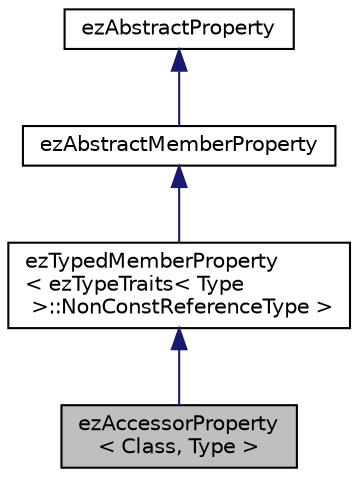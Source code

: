 digraph "ezAccessorProperty&lt; Class, Type &gt;"
{
 // LATEX_PDF_SIZE
  edge [fontname="Helvetica",fontsize="10",labelfontname="Helvetica",labelfontsize="10"];
  node [fontname="Helvetica",fontsize="10",shape=record];
  Node1 [label="ezAccessorProperty\l\< Class, Type \>",height=0.2,width=0.4,color="black", fillcolor="grey75", style="filled", fontcolor="black",tooltip="[internal] An implementation of ezTypedMemberProperty that uses custom getter / setter functions to a..."];
  Node2 -> Node1 [dir="back",color="midnightblue",fontsize="10",style="solid",fontname="Helvetica"];
  Node2 [label="ezTypedMemberProperty\l\< ezTypeTraits\< Type\l \>::NonConstReferenceType \>",height=0.2,width=0.4,color="black", fillcolor="white", style="filled",URL="$d7/deb/classez_typed_member_property.htm",tooltip=" "];
  Node3 -> Node2 [dir="back",color="midnightblue",fontsize="10",style="solid",fontname="Helvetica"];
  Node3 [label="ezAbstractMemberProperty",height=0.2,width=0.4,color="black", fillcolor="white", style="filled",URL="$da/d67/classez_abstract_member_property.htm",tooltip="This is the base class for all properties that are members of a class. It provides more information a..."];
  Node4 -> Node3 [dir="back",color="midnightblue",fontsize="10",style="solid",fontname="Helvetica"];
  Node4 [label="ezAbstractProperty",height=0.2,width=0.4,color="black", fillcolor="white", style="filled",URL="$d6/d81/classez_abstract_property.htm",tooltip="This is the base interface for all properties in the reflection system. It provides enough informatio..."];
}
